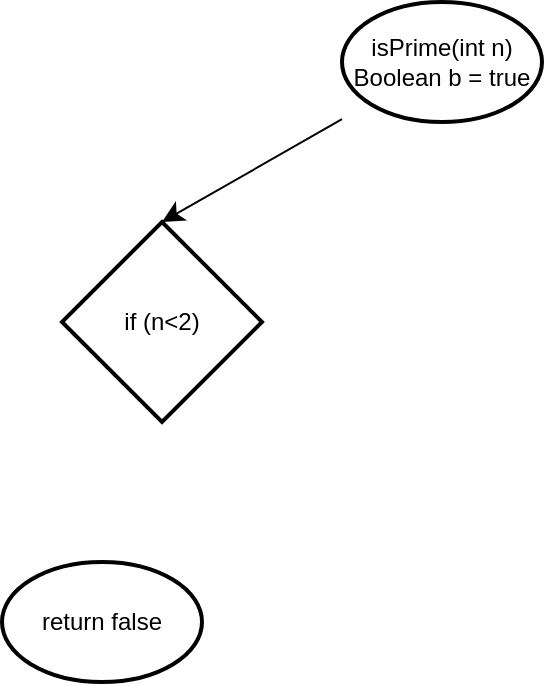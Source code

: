 <mxfile version="24.7.10">
  <diagram name="第 1 页" id="D4wU0TQ4Qilta0GeamIa">
    <mxGraphModel dx="837" dy="768" grid="1" gridSize="10" guides="1" tooltips="1" connect="1" arrows="1" fold="1" page="1" pageScale="1" pageWidth="827" pageHeight="1169" math="0" shadow="0">
      <root>
        <mxCell id="0" />
        <mxCell id="1" parent="0" />
        <mxCell id="kXmzILibMXuKAudhe16G-6" value="if (n&amp;lt;2)" style="strokeWidth=2;html=1;shape=mxgraph.flowchart.decision;whiteSpace=wrap;" vertex="1" parent="1">
          <mxGeometry x="190" y="310" width="100" height="100" as="geometry" />
        </mxCell>
        <mxCell id="kXmzILibMXuKAudhe16G-7" value="isPrime(int n)&lt;div&gt;Boolean b = true&lt;/div&gt;" style="strokeWidth=2;html=1;shape=mxgraph.flowchart.start_1;whiteSpace=wrap;" vertex="1" parent="1">
          <mxGeometry x="330" y="200" width="100" height="60" as="geometry" />
        </mxCell>
        <mxCell id="kXmzILibMXuKAudhe16G-8" style="edgeStyle=none;curved=1;rounded=0;orthogonalLoop=1;jettySize=auto;html=1;entryX=0.5;entryY=0;entryDx=0;entryDy=0;entryPerimeter=0;fontSize=12;startSize=8;endSize=8;" edge="1" parent="1" source="kXmzILibMXuKAudhe16G-7" target="kXmzILibMXuKAudhe16G-6">
          <mxGeometry relative="1" as="geometry" />
        </mxCell>
        <mxCell id="kXmzILibMXuKAudhe16G-9" value="return false" style="strokeWidth=2;html=1;shape=mxgraph.flowchart.start_1;whiteSpace=wrap;" vertex="1" parent="1">
          <mxGeometry x="160" y="480" width="100" height="60" as="geometry" />
        </mxCell>
      </root>
    </mxGraphModel>
  </diagram>
</mxfile>
